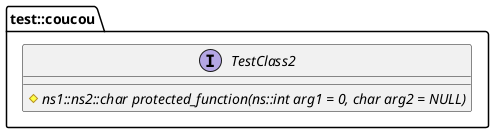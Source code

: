 @startuml

' set namespaceSeparator ::

namespace test::coucou{

' Interface TestClass1{
'     + {abstract} void public_function(int arg)
'     - {abstract} ns::int private_function(char arg1, int arg2)
' }

interface TestClass2{
    # {abstract} ns1::ns2::char protected_function(ns::int arg1 = 0, char arg2 = NULL)
}
}
@enduml

